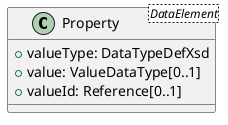 @startuml
class Property<DataElement> {
  +valueType: DataTypeDefXsd
  +value: ValueDataType[0..1]
  +valueId: Reference[0..1]
}
@enduml